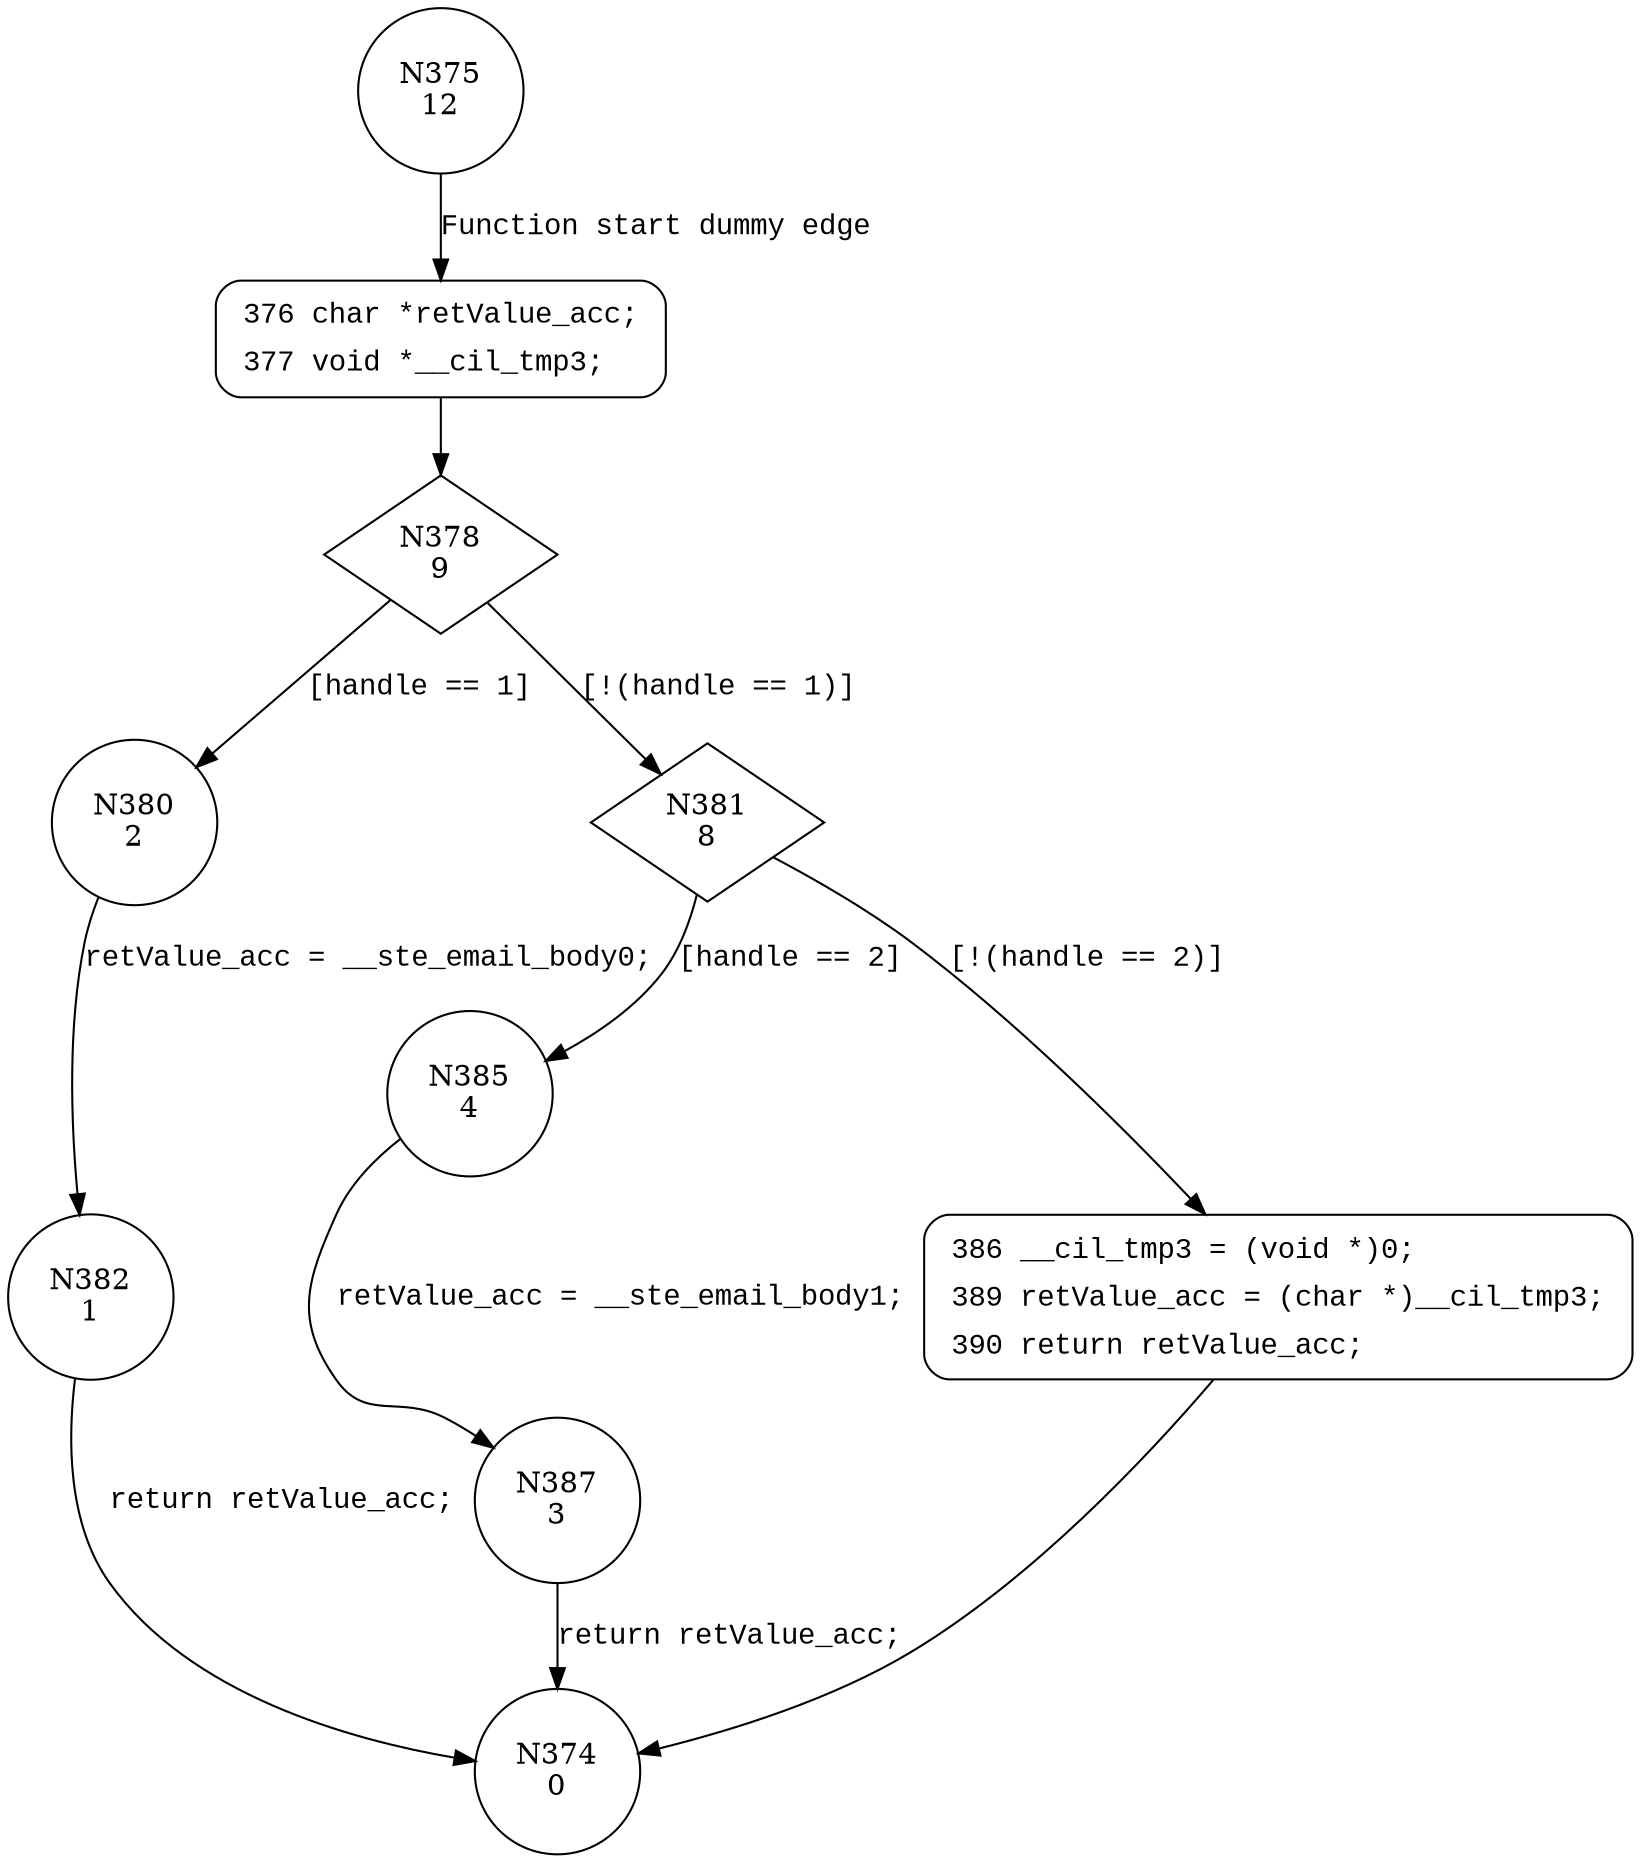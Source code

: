 digraph getEmailBody {
375 [shape="circle" label="N375\n12"]
376 [shape="circle" label="N376\n11"]
378 [shape="diamond" label="N378\n9"]
380 [shape="circle" label="N380\n2"]
381 [shape="diamond" label="N381\n8"]
385 [shape="circle" label="N385\n4"]
386 [shape="circle" label="N386\n7"]
387 [shape="circle" label="N387\n3"]
382 [shape="circle" label="N382\n1"]
374 [shape="circle" label="N374\n0"]
376 [style="filled,bold" penwidth="1" fillcolor="white" fontname="Courier New" shape="Mrecord" label=<<table border="0" cellborder="0" cellpadding="3" bgcolor="white"><tr><td align="right">376</td><td align="left">char *retValue_acc;</td></tr><tr><td align="right">377</td><td align="left">void *__cil_tmp3;</td></tr></table>>]
376 -> 378[label=""]
386 [style="filled,bold" penwidth="1" fillcolor="white" fontname="Courier New" shape="Mrecord" label=<<table border="0" cellborder="0" cellpadding="3" bgcolor="white"><tr><td align="right">386</td><td align="left">__cil_tmp3 = (void *)0;</td></tr><tr><td align="right">389</td><td align="left">retValue_acc = (char *)__cil_tmp3;</td></tr><tr><td align="right">390</td><td align="left">return retValue_acc;</td></tr></table>>]
386 -> 374[label=""]
375 -> 376 [label="Function start dummy edge" fontname="Courier New"]
378 -> 380 [label="[handle == 1]" fontname="Courier New"]
378 -> 381 [label="[!(handle == 1)]" fontname="Courier New"]
381 -> 385 [label="[handle == 2]" fontname="Courier New"]
381 -> 386 [label="[!(handle == 2)]" fontname="Courier New"]
385 -> 387 [label="retValue_acc = __ste_email_body1;" fontname="Courier New"]
380 -> 382 [label="retValue_acc = __ste_email_body0;" fontname="Courier New"]
387 -> 374 [label="return retValue_acc;" fontname="Courier New"]
382 -> 374 [label="return retValue_acc;" fontname="Courier New"]
}